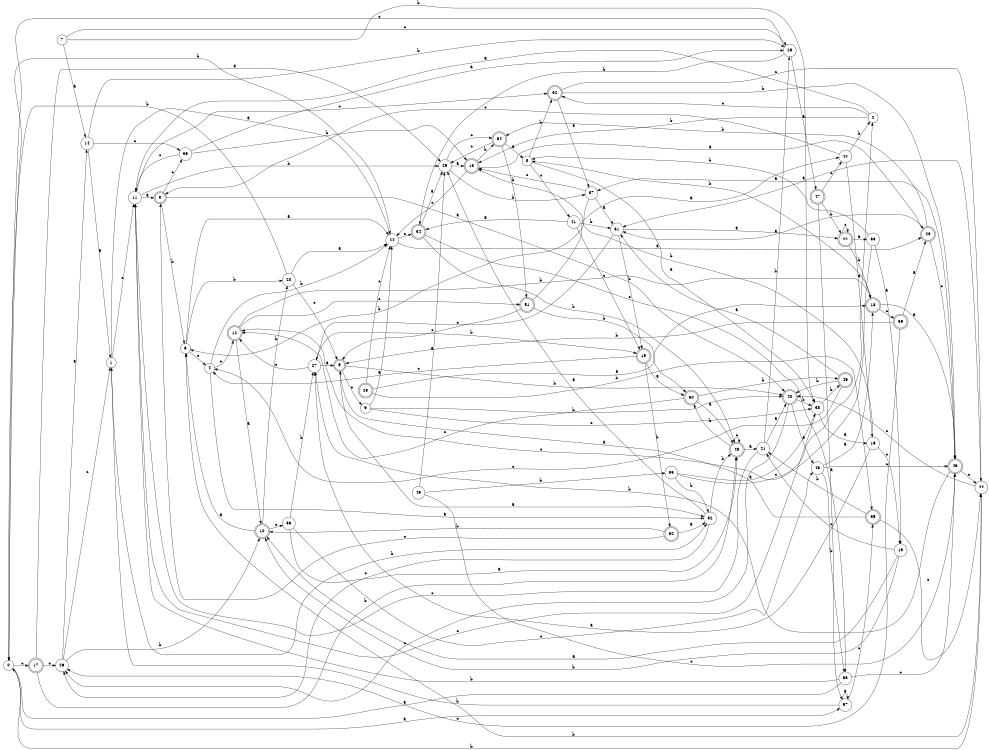 digraph n47_2 {
__start0 [label="" shape="none"];

rankdir=LR;
size="8,5";

s0 [style="filled", color="black", fillcolor="white" shape="circle", label="0"];
s1 [style="filled", color="black", fillcolor="white" shape="circle", label="1"];
s2 [style="filled", color="black", fillcolor="white" shape="circle", label="2"];
s3 [style="rounded,filled", color="black", fillcolor="white" shape="doublecircle", label="3"];
s4 [style="filled", color="black", fillcolor="white" shape="circle", label="4"];
s5 [style="rounded,filled", color="black", fillcolor="white" shape="doublecircle", label="5"];
s6 [style="filled", color="black", fillcolor="white" shape="circle", label="6"];
s7 [style="filled", color="black", fillcolor="white" shape="circle", label="7"];
s8 [style="filled", color="black", fillcolor="white" shape="circle", label="8"];
s9 [style="filled", color="black", fillcolor="white" shape="circle", label="9"];
s10 [style="rounded,filled", color="black", fillcolor="white" shape="doublecircle", label="10"];
s11 [style="filled", color="black", fillcolor="white" shape="circle", label="11"];
s12 [style="rounded,filled", color="black", fillcolor="white" shape="doublecircle", label="12"];
s13 [style="rounded,filled", color="black", fillcolor="white" shape="doublecircle", label="13"];
s14 [style="filled", color="black", fillcolor="white" shape="circle", label="14"];
s15 [style="rounded,filled", color="black", fillcolor="white" shape="doublecircle", label="15"];
s16 [style="filled", color="black", fillcolor="white" shape="circle", label="16"];
s17 [style="rounded,filled", color="black", fillcolor="white" shape="doublecircle", label="17"];
s18 [style="rounded,filled", color="black", fillcolor="white" shape="doublecircle", label="18"];
s19 [style="filled", color="black", fillcolor="white" shape="circle", label="19"];
s20 [style="filled", color="black", fillcolor="white" shape="circle", label="20"];
s21 [style="filled", color="black", fillcolor="white" shape="circle", label="21"];
s22 [style="rounded,filled", color="black", fillcolor="white" shape="doublecircle", label="22"];
s23 [style="rounded,filled", color="black", fillcolor="white" shape="doublecircle", label="23"];
s24 [style="filled", color="black", fillcolor="white" shape="circle", label="24"];
s25 [style="filled", color="black", fillcolor="white" shape="circle", label="25"];
s26 [style="filled", color="black", fillcolor="white" shape="circle", label="26"];
s27 [style="filled", color="black", fillcolor="white" shape="circle", label="27"];
s28 [style="rounded,filled", color="black", fillcolor="white" shape="doublecircle", label="28"];
s29 [style="filled", color="black", fillcolor="white" shape="circle", label="29"];
s30 [style="rounded,filled", color="black", fillcolor="white" shape="doublecircle", label="30"];
s31 [style="filled", color="black", fillcolor="white" shape="circle", label="31"];
s32 [style="rounded,filled", color="black", fillcolor="white" shape="doublecircle", label="32"];
s33 [style="filled", color="black", fillcolor="white" shape="circle", label="33"];
s34 [style="rounded,filled", color="black", fillcolor="white" shape="doublecircle", label="34"];
s35 [style="filled", color="black", fillcolor="white" shape="circle", label="35"];
s36 [style="filled", color="black", fillcolor="white" shape="circle", label="36"];
s37 [style="filled", color="black", fillcolor="white" shape="circle", label="37"];
s38 [style="filled", color="black", fillcolor="white" shape="circle", label="38"];
s39 [style="rounded,filled", color="black", fillcolor="white" shape="doublecircle", label="39"];
s40 [style="rounded,filled", color="black", fillcolor="white" shape="doublecircle", label="40"];
s41 [style="filled", color="black", fillcolor="white" shape="circle", label="41"];
s42 [style="filled", color="black", fillcolor="white" shape="circle", label="42"];
s43 [style="filled", color="black", fillcolor="white" shape="circle", label="43"];
s44 [style="filled", color="black", fillcolor="white" shape="circle", label="44"];
s45 [style="filled", color="black", fillcolor="white" shape="circle", label="45"];
s46 [style="rounded,filled", color="black", fillcolor="white" shape="doublecircle", label="46"];
s47 [style="rounded,filled", color="black", fillcolor="white" shape="doublecircle", label="47"];
s48 [style="rounded,filled", color="black", fillcolor="white" shape="doublecircle", label="48"];
s49 [style="rounded,filled", color="black", fillcolor="white" shape="doublecircle", label="49"];
s50 [style="rounded,filled", color="black", fillcolor="white" shape="doublecircle", label="50"];
s51 [style="rounded,filled", color="black", fillcolor="white" shape="doublecircle", label="51"];
s52 [style="filled", color="black", fillcolor="white" shape="circle", label="52"];
s53 [style="filled", color="black", fillcolor="white" shape="circle", label="53"];
s54 [style="rounded,filled", color="black", fillcolor="white" shape="doublecircle", label="54"];
s55 [style="filled", color="black", fillcolor="white" shape="circle", label="55"];
s56 [style="rounded,filled", color="black", fillcolor="white" shape="doublecircle", label="56"];
s57 [style="filled", color="black", fillcolor="white" shape="circle", label="57"];
s0 -> s57 [label="a"];
s0 -> s44 [label="b"];
s0 -> s17 [label="c"];
s1 -> s24 [label="a"];
s1 -> s52 [label="b"];
s1 -> s11 [label="c"];
s2 -> s11 [label="a"];
s2 -> s13 [label="b"];
s2 -> s32 [label="c"];
s3 -> s40 [label="a"];
s3 -> s6 [label="b"];
s3 -> s36 [label="c"];
s4 -> s52 [label="a"];
s4 -> s24 [label="b"];
s4 -> s12 [label="c"];
s5 -> s52 [label="a"];
s5 -> s40 [label="b"];
s5 -> s9 [label="c"];
s6 -> s24 [label="a"];
s6 -> s20 [label="b"];
s6 -> s4 [label="c"];
s7 -> s14 [label="a"];
s7 -> s38 [label="b"];
s7 -> s25 [label="c"];
s8 -> s38 [label="a"];
s8 -> s32 [label="b"];
s8 -> s41 [label="c"];
s9 -> s24 [label="a"];
s9 -> s40 [label="b"];
s9 -> s38 [label="c"];
s10 -> s6 [label="a"];
s10 -> s20 [label="b"];
s10 -> s53 [label="c"];
s11 -> s3 [label="a"];
s11 -> s29 [label="b"];
s11 -> s32 [label="c"];
s12 -> s10 [label="a"];
s12 -> s18 [label="b"];
s12 -> s51 [label="c"];
s13 -> s28 [label="a"];
s13 -> s54 [label="b"];
s13 -> s24 [label="c"];
s14 -> s1 [label="a"];
s14 -> s25 [label="b"];
s14 -> s36 [label="c"];
s15 -> s50 [label="a"];
s15 -> s30 [label="b"];
s15 -> s4 [label="c"];
s16 -> s27 [label="a"];
s16 -> s13 [label="b"];
s16 -> s19 [label="c"];
s17 -> s29 [label="a"];
s17 -> s48 [label="b"];
s17 -> s26 [label="c"];
s18 -> s49 [label="a"];
s18 -> s8 [label="b"];
s18 -> s56 [label="c"];
s19 -> s10 [label="a"];
s19 -> s10 [label="b"];
s19 -> s21 [label="c"];
s20 -> s24 [label="a"];
s20 -> s0 [label="b"];
s20 -> s5 [label="c"];
s21 -> s40 [label="a"];
s21 -> s25 [label="b"];
s21 -> s11 [label="c"];
s22 -> s33 [label="a"];
s22 -> s18 [label="b"];
s22 -> s22 [label="c"];
s23 -> s18 [label="a"];
s23 -> s39 [label="b"];
s23 -> s24 [label="c"];
s24 -> s28 [label="a"];
s24 -> s0 [label="b"];
s24 -> s34 [label="c"];
s25 -> s47 [label="a"];
s25 -> s34 [label="b"];
s25 -> s0 [label="c"];
s26 -> s14 [label="a"];
s26 -> s10 [label="b"];
s26 -> s1 [label="c"];
s27 -> s5 [label="a"];
s27 -> s15 [label="b"];
s27 -> s12 [label="c"];
s28 -> s31 [label="a"];
s28 -> s54 [label="b"];
s28 -> s49 [label="c"];
s29 -> s13 [label="a"];
s29 -> s37 [label="b"];
s29 -> s54 [label="c"];
s30 -> s52 [label="a"];
s30 -> s10 [label="b"];
s30 -> s3 [label="c"];
s31 -> s22 [label="a"];
s31 -> s15 [label="b"];
s31 -> s27 [label="c"];
s32 -> s37 [label="a"];
s32 -> s49 [label="b"];
s32 -> s44 [label="c"];
s33 -> s19 [label="a"];
s33 -> s8 [label="b"];
s33 -> s12 [label="c"];
s34 -> s29 [label="a"];
s34 -> s48 [label="b"];
s34 -> s55 [label="c"];
s35 -> s38 [label="a"];
s35 -> s52 [label="b"];
s35 -> s2 [label="c"];
s36 -> s25 [label="a"];
s36 -> s13 [label="b"];
s36 -> s11 [label="c"];
s37 -> s31 [label="a"];
s37 -> s6 [label="b"];
s37 -> s13 [label="c"];
s38 -> s16 [label="a"];
s38 -> s46 [label="b"];
s38 -> s11 [label="c"];
s39 -> s5 [label="a"];
s39 -> s21 [label="b"];
s39 -> s44 [label="c"];
s40 -> s43 [label="a"];
s40 -> s38 [label="b"];
s40 -> s26 [label="c"];
s41 -> s34 [label="a"];
s41 -> s31 [label="b"];
s41 -> s15 [label="c"];
s42 -> s16 [label="a"];
s42 -> s2 [label="b"];
s42 -> s3 [label="c"];
s43 -> s18 [label="a"];
s43 -> s55 [label="b"];
s43 -> s49 [label="c"];
s44 -> s31 [label="a"];
s44 -> s6 [label="b"];
s44 -> s40 [label="c"];
s45 -> s29 [label="a"];
s45 -> s35 [label="b"];
s45 -> s49 [label="c"];
s46 -> s31 [label="a"];
s46 -> s40 [label="b"];
s46 -> s4 [label="c"];
s47 -> s57 [label="a"];
s47 -> s22 [label="b"];
s47 -> s42 [label="c"];
s48 -> s21 [label="a"];
s48 -> s50 [label="b"];
s48 -> s48 [label="c"];
s49 -> s37 [label="a"];
s49 -> s27 [label="b"];
s49 -> s44 [label="c"];
s50 -> s48 [label="a"];
s50 -> s46 [label="b"];
s50 -> s12 [label="c"];
s51 -> s42 [label="a"];
s51 -> s50 [label="b"];
s51 -> s5 [label="c"];
s52 -> s29 [label="a"];
s52 -> s48 [label="b"];
s52 -> s26 [label="c"];
s53 -> s48 [label="a"];
s53 -> s27 [label="b"];
s53 -> s43 [label="c"];
s54 -> s8 [label="a"];
s54 -> s51 [label="b"];
s54 -> s29 [label="c"];
s55 -> s0 [label="a"];
s55 -> s11 [label="b"];
s55 -> s49 [label="c"];
s56 -> s28 [label="a"];
s56 -> s5 [label="b"];
s56 -> s26 [label="c"];
s57 -> s57 [label="a"];
s57 -> s1 [label="b"];
s57 -> s39 [label="c"];

}